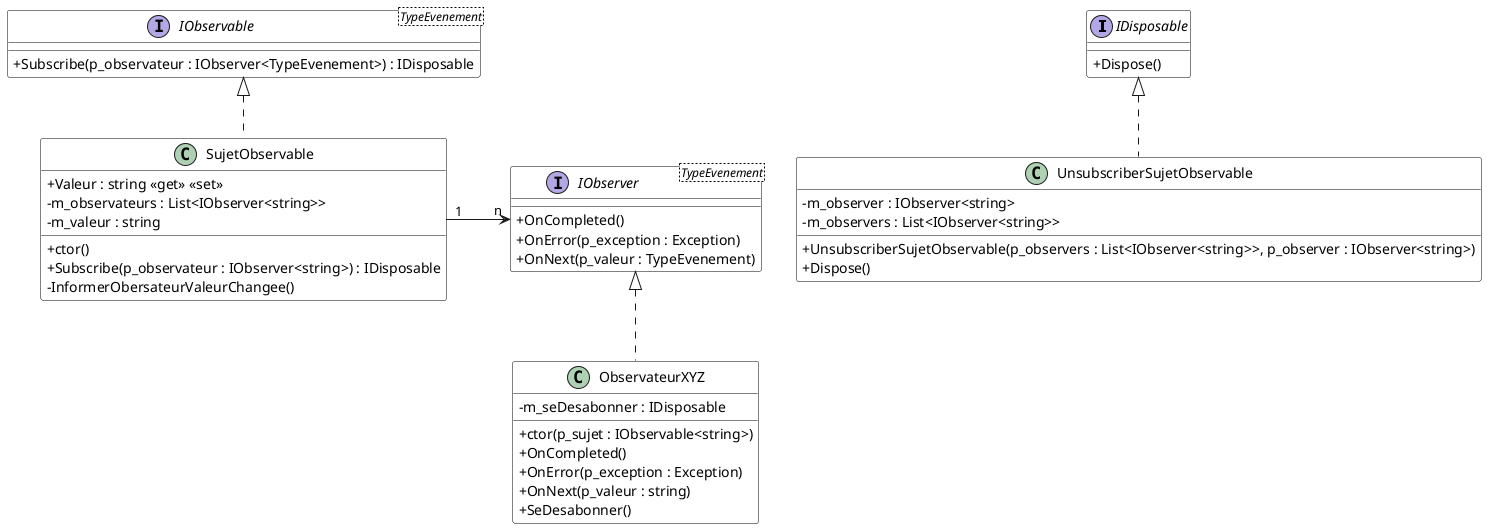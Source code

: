 @startuml DiagDTO

skinparam classAttributeIconSize 0
skinparam class {
    BackgroundColor White
    BorderColor #000
}

interface IDisposable {
    + Dispose()
}

interface IObservable<TypeEvenement> {
    + Subscribe(p_observateur : IObserver<TypeEvenement>) : IDisposable
}

interface IObserver<TypeEvenement> {
    + OnCompleted()
    + OnError(p_exception : Exception)
    + OnNext(p_valeur : TypeEvenement)
}

class SujetObservable {
    + Valeur : string <<get>> <<set>>
    - m_observateurs : List<IObserver<string>>
    - m_valeur : string
    + ctor()
    + Subscribe(p_observateur : IObserver<string>) : IDisposable
    - InformerObersateurValeurChangee()
}

class ObservateurXYZ {
    - m_seDesabonner : IDisposable
    + ctor(p_sujet : IObservable<string>)
    + OnCompleted()
    + OnError(p_exception : Exception)
    + OnNext(p_valeur : string)
    + SeDesabonner()
}

class UnsubscriberSujetObservable {
    - m_observer : IObserver<string>
    - m_observers : List<IObserver<string>>
    + UnsubscriberSujetObservable(p_observers : List<IObserver<string>>, p_observer : IObserver<string>)
    + Dispose()
}

SujetObservable "1" -right-> "n" IObserver : \t
IObserver <|.. ObservateurXYZ
IDisposable <|.. UnsubscriberSujetObservable
IObservable <|.. SujetObservable


@enduml
